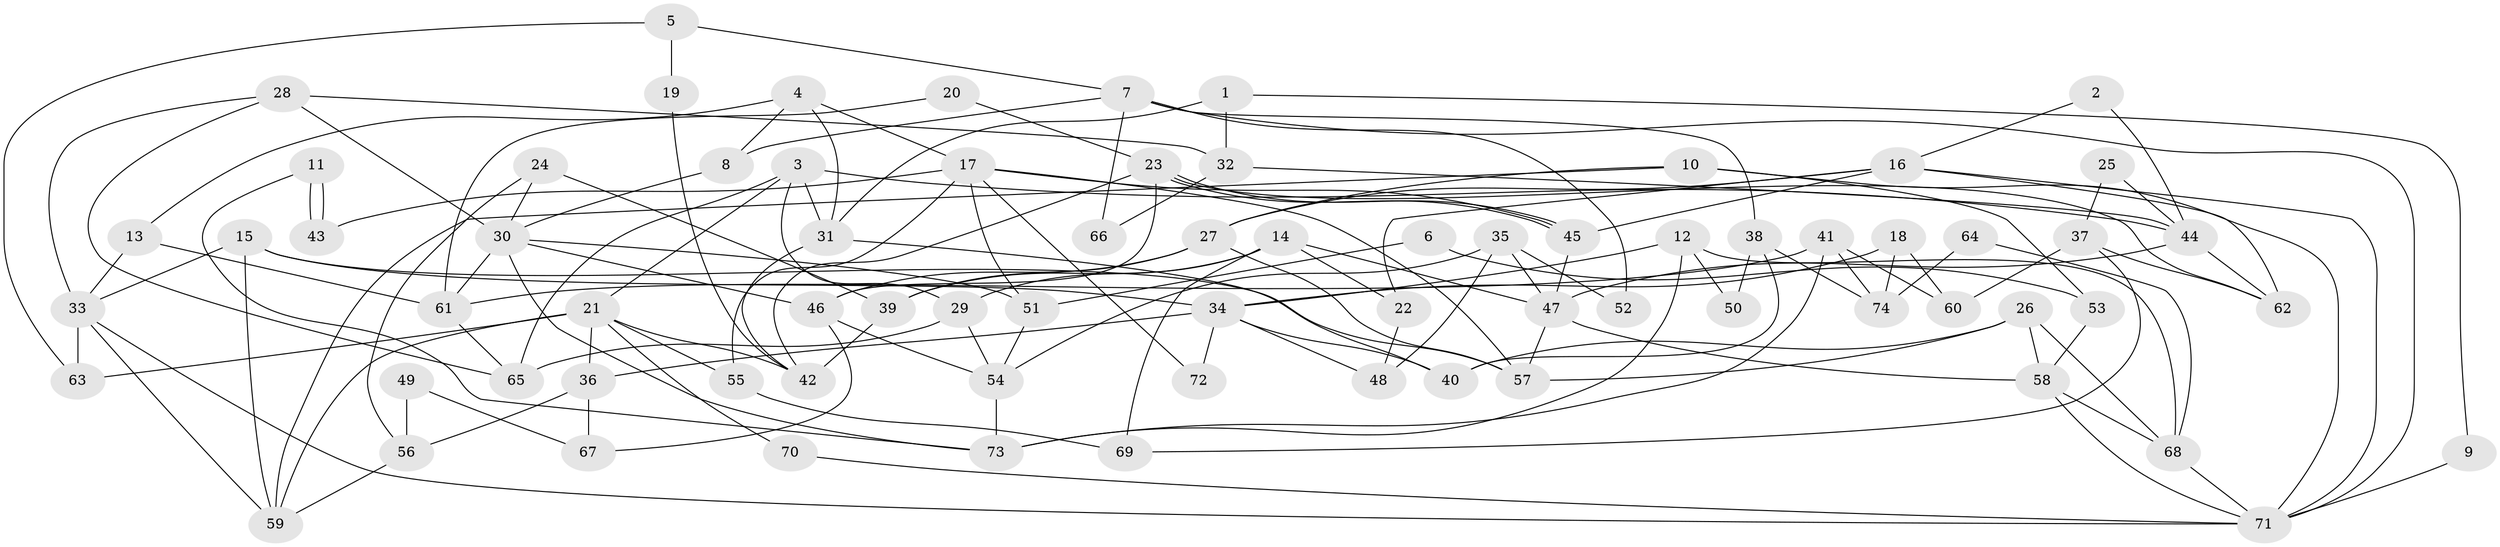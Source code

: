// Generated by graph-tools (version 1.1) at 2025/26/03/09/25 03:26:13]
// undirected, 74 vertices, 148 edges
graph export_dot {
graph [start="1"]
  node [color=gray90,style=filled];
  1;
  2;
  3;
  4;
  5;
  6;
  7;
  8;
  9;
  10;
  11;
  12;
  13;
  14;
  15;
  16;
  17;
  18;
  19;
  20;
  21;
  22;
  23;
  24;
  25;
  26;
  27;
  28;
  29;
  30;
  31;
  32;
  33;
  34;
  35;
  36;
  37;
  38;
  39;
  40;
  41;
  42;
  43;
  44;
  45;
  46;
  47;
  48;
  49;
  50;
  51;
  52;
  53;
  54;
  55;
  56;
  57;
  58;
  59;
  60;
  61;
  62;
  63;
  64;
  65;
  66;
  67;
  68;
  69;
  70;
  71;
  72;
  73;
  74;
  1 -- 32;
  1 -- 31;
  1 -- 9;
  2 -- 16;
  2 -- 44;
  3 -- 31;
  3 -- 29;
  3 -- 21;
  3 -- 44;
  3 -- 65;
  4 -- 17;
  4 -- 13;
  4 -- 8;
  4 -- 31;
  5 -- 7;
  5 -- 63;
  5 -- 19;
  6 -- 53;
  6 -- 51;
  7 -- 71;
  7 -- 38;
  7 -- 8;
  7 -- 52;
  7 -- 66;
  8 -- 30;
  9 -- 71;
  10 -- 71;
  10 -- 59;
  10 -- 27;
  10 -- 53;
  11 -- 43;
  11 -- 43;
  11 -- 73;
  12 -- 68;
  12 -- 34;
  12 -- 50;
  12 -- 73;
  13 -- 61;
  13 -- 33;
  14 -- 47;
  14 -- 22;
  14 -- 29;
  14 -- 39;
  14 -- 69;
  15 -- 59;
  15 -- 33;
  15 -- 34;
  15 -- 57;
  16 -- 27;
  16 -- 45;
  16 -- 22;
  16 -- 62;
  16 -- 71;
  17 -- 45;
  17 -- 51;
  17 -- 43;
  17 -- 55;
  17 -- 57;
  17 -- 72;
  18 -- 34;
  18 -- 60;
  18 -- 74;
  19 -- 42;
  20 -- 61;
  20 -- 23;
  21 -- 42;
  21 -- 36;
  21 -- 55;
  21 -- 59;
  21 -- 63;
  21 -- 70;
  22 -- 48;
  23 -- 42;
  23 -- 45;
  23 -- 45;
  23 -- 46;
  23 -- 62;
  24 -- 30;
  24 -- 39;
  24 -- 56;
  25 -- 37;
  25 -- 44;
  26 -- 57;
  26 -- 58;
  26 -- 40;
  26 -- 68;
  27 -- 57;
  27 -- 39;
  27 -- 46;
  28 -- 65;
  28 -- 30;
  28 -- 32;
  28 -- 33;
  29 -- 54;
  29 -- 65;
  30 -- 46;
  30 -- 51;
  30 -- 61;
  30 -- 73;
  31 -- 40;
  31 -- 42;
  32 -- 44;
  32 -- 66;
  33 -- 71;
  33 -- 59;
  33 -- 63;
  34 -- 36;
  34 -- 40;
  34 -- 48;
  34 -- 72;
  35 -- 47;
  35 -- 54;
  35 -- 48;
  35 -- 52;
  36 -- 56;
  36 -- 67;
  37 -- 62;
  37 -- 69;
  37 -- 60;
  38 -- 40;
  38 -- 74;
  38 -- 50;
  39 -- 42;
  41 -- 73;
  41 -- 61;
  41 -- 60;
  41 -- 74;
  44 -- 62;
  44 -- 47;
  45 -- 47;
  46 -- 54;
  46 -- 67;
  47 -- 57;
  47 -- 58;
  49 -- 56;
  49 -- 67;
  51 -- 54;
  53 -- 58;
  54 -- 73;
  55 -- 69;
  56 -- 59;
  58 -- 71;
  58 -- 68;
  61 -- 65;
  64 -- 68;
  64 -- 74;
  68 -- 71;
  70 -- 71;
}
